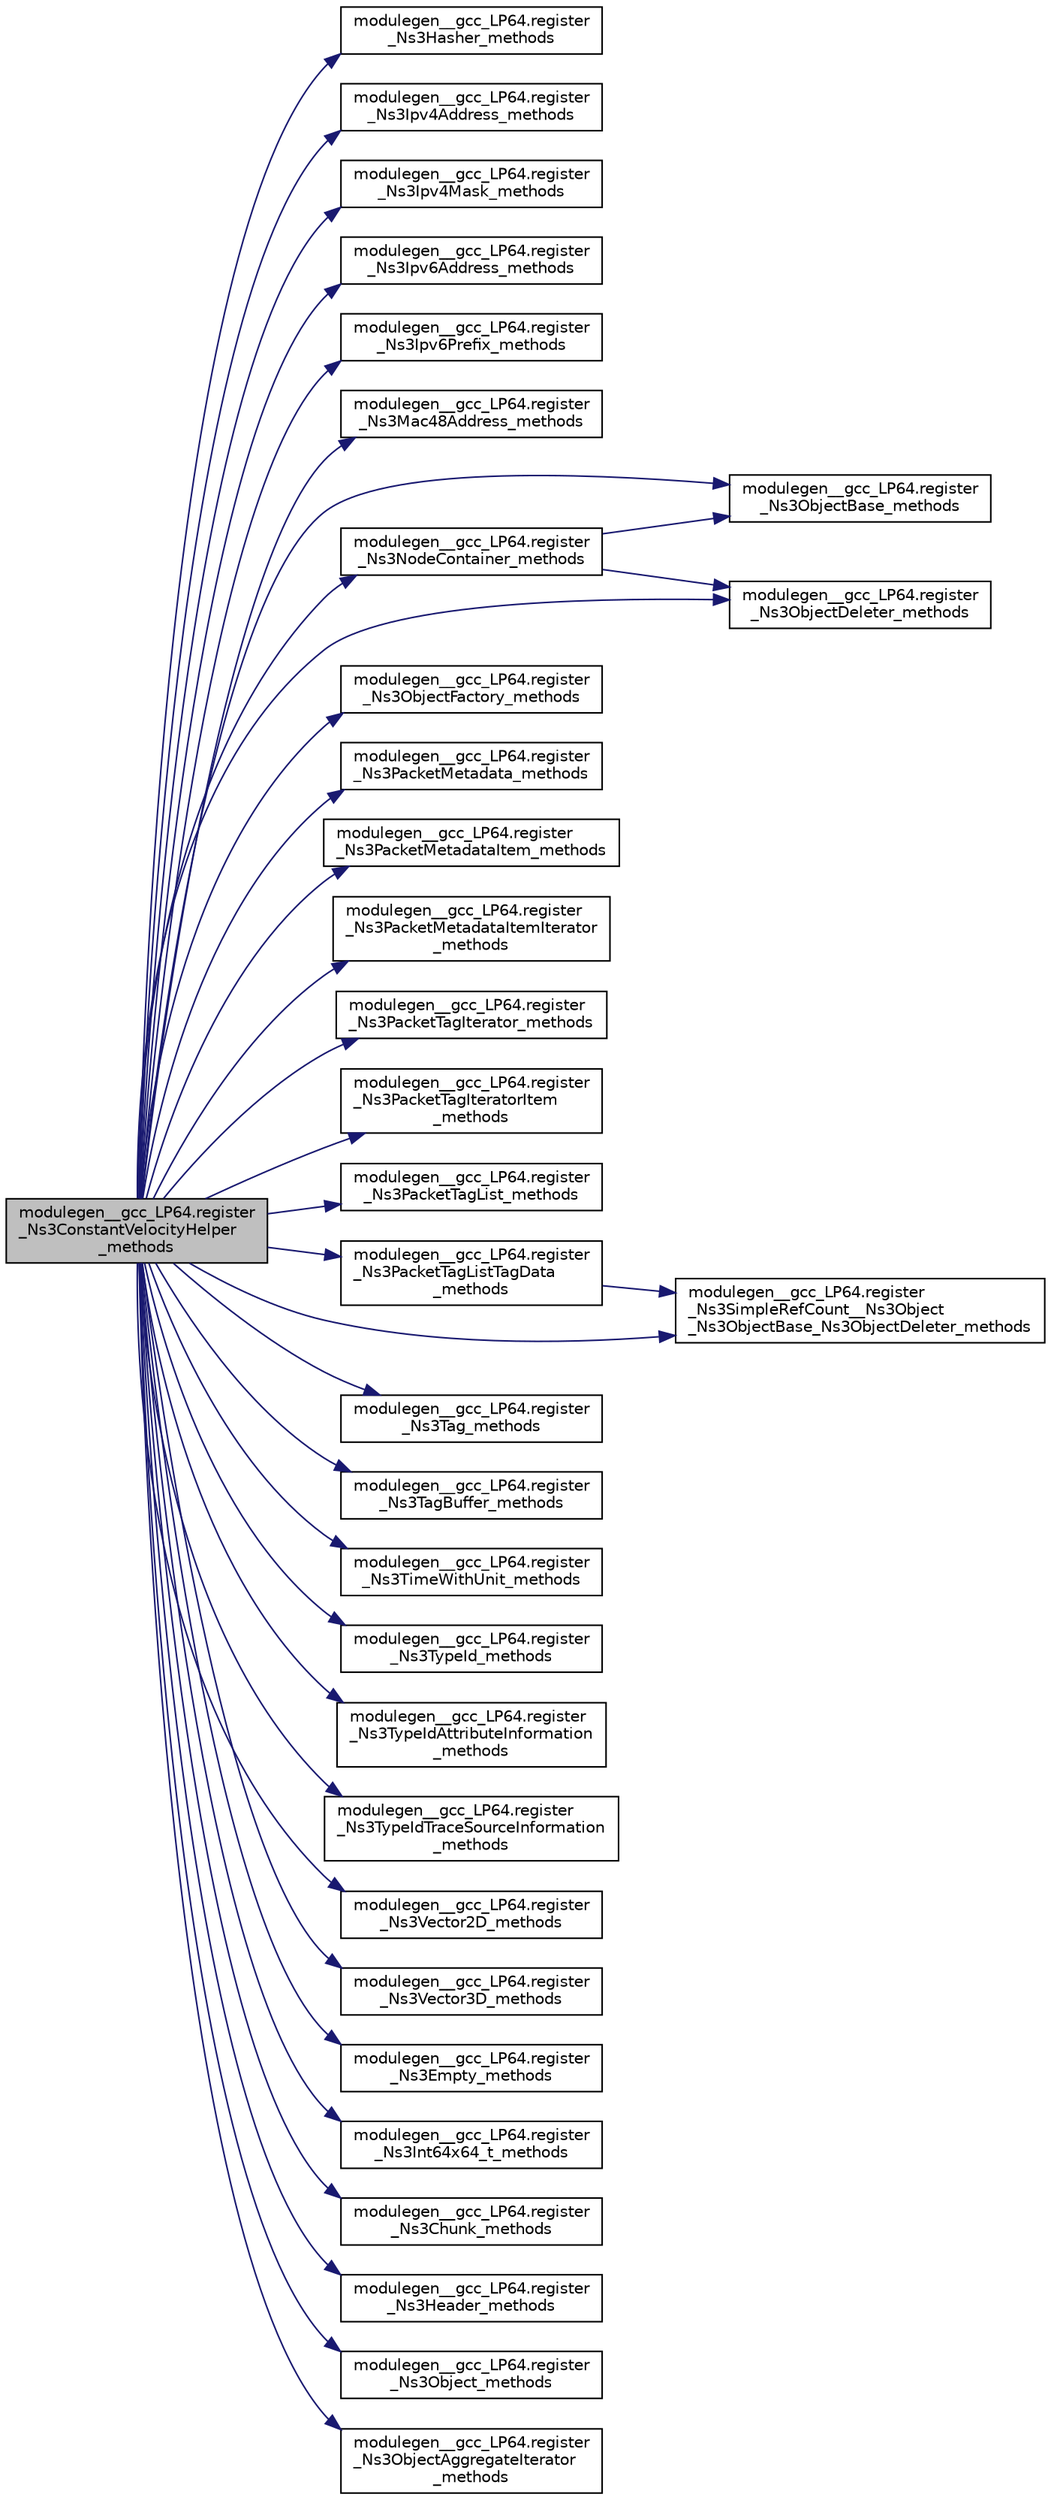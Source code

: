 digraph "modulegen__gcc_LP64.register_Ns3ConstantVelocityHelper_methods"
{
  edge [fontname="Helvetica",fontsize="10",labelfontname="Helvetica",labelfontsize="10"];
  node [fontname="Helvetica",fontsize="10",shape=record];
  rankdir="LR";
  Node1 [label="modulegen__gcc_LP64.register\l_Ns3ConstantVelocityHelper\l_methods",height=0.2,width=0.4,color="black", fillcolor="grey75", style="filled", fontcolor="black"];
  Node1 -> Node2 [color="midnightblue",fontsize="10",style="solid"];
  Node2 [label="modulegen__gcc_LP64.register\l_Ns3Hasher_methods",height=0.2,width=0.4,color="black", fillcolor="white", style="filled",URL="$db/dbb/namespacemodulegen____gcc__LP64.html#a6615c86326777b99b9d48f2543fa24fb"];
  Node1 -> Node3 [color="midnightblue",fontsize="10",style="solid"];
  Node3 [label="modulegen__gcc_LP64.register\l_Ns3Ipv4Address_methods",height=0.2,width=0.4,color="black", fillcolor="white", style="filled",URL="$db/dbb/namespacemodulegen____gcc__LP64.html#a52c7eb3519820103a7ff4aaf269a6c89"];
  Node1 -> Node4 [color="midnightblue",fontsize="10",style="solid"];
  Node4 [label="modulegen__gcc_LP64.register\l_Ns3Ipv4Mask_methods",height=0.2,width=0.4,color="black", fillcolor="white", style="filled",URL="$db/dbb/namespacemodulegen____gcc__LP64.html#abfab99a01a92901ea710a50ce313c67c"];
  Node1 -> Node5 [color="midnightblue",fontsize="10",style="solid"];
  Node5 [label="modulegen__gcc_LP64.register\l_Ns3Ipv6Address_methods",height=0.2,width=0.4,color="black", fillcolor="white", style="filled",URL="$db/dbb/namespacemodulegen____gcc__LP64.html#adadace4a2a2a7b40dbbc479c719515d9"];
  Node1 -> Node6 [color="midnightblue",fontsize="10",style="solid"];
  Node6 [label="modulegen__gcc_LP64.register\l_Ns3Ipv6Prefix_methods",height=0.2,width=0.4,color="black", fillcolor="white", style="filled",URL="$db/dbb/namespacemodulegen____gcc__LP64.html#aabc084fc7c70fffda3389dc15cd95031"];
  Node1 -> Node7 [color="midnightblue",fontsize="10",style="solid"];
  Node7 [label="modulegen__gcc_LP64.register\l_Ns3Mac48Address_methods",height=0.2,width=0.4,color="black", fillcolor="white", style="filled",URL="$db/dbb/namespacemodulegen____gcc__LP64.html#aa406a8e967bb0e5456a51fcef1ec276b"];
  Node1 -> Node8 [color="midnightblue",fontsize="10",style="solid"];
  Node8 [label="modulegen__gcc_LP64.register\l_Ns3NodeContainer_methods",height=0.2,width=0.4,color="black", fillcolor="white", style="filled",URL="$db/dbb/namespacemodulegen____gcc__LP64.html#afc1115291cc5820268d802870956928d"];
  Node8 -> Node9 [color="midnightblue",fontsize="10",style="solid"];
  Node9 [label="modulegen__gcc_LP64.register\l_Ns3ObjectBase_methods",height=0.2,width=0.4,color="black", fillcolor="white", style="filled",URL="$db/dbb/namespacemodulegen____gcc__LP64.html#a811b76d9911bfa2ed025b14b9a8aeb50"];
  Node8 -> Node10 [color="midnightblue",fontsize="10",style="solid"];
  Node10 [label="modulegen__gcc_LP64.register\l_Ns3ObjectDeleter_methods",height=0.2,width=0.4,color="black", fillcolor="white", style="filled",URL="$db/dbb/namespacemodulegen____gcc__LP64.html#ae02c1fc1dc3e8ca9071dee347b82eae5"];
  Node1 -> Node9 [color="midnightblue",fontsize="10",style="solid"];
  Node1 -> Node10 [color="midnightblue",fontsize="10",style="solid"];
  Node1 -> Node11 [color="midnightblue",fontsize="10",style="solid"];
  Node11 [label="modulegen__gcc_LP64.register\l_Ns3ObjectFactory_methods",height=0.2,width=0.4,color="black", fillcolor="white", style="filled",URL="$db/dbb/namespacemodulegen____gcc__LP64.html#a786202f6865813272a2645524e567a31"];
  Node1 -> Node12 [color="midnightblue",fontsize="10",style="solid"];
  Node12 [label="modulegen__gcc_LP64.register\l_Ns3PacketMetadata_methods",height=0.2,width=0.4,color="black", fillcolor="white", style="filled",URL="$db/dbb/namespacemodulegen____gcc__LP64.html#a1389373aaae60b11eca14fb1daaa350f"];
  Node1 -> Node13 [color="midnightblue",fontsize="10",style="solid"];
  Node13 [label="modulegen__gcc_LP64.register\l_Ns3PacketMetadataItem_methods",height=0.2,width=0.4,color="black", fillcolor="white", style="filled",URL="$db/dbb/namespacemodulegen____gcc__LP64.html#a2ac7c9819f0a71366e0cb996f16c2232"];
  Node1 -> Node14 [color="midnightblue",fontsize="10",style="solid"];
  Node14 [label="modulegen__gcc_LP64.register\l_Ns3PacketMetadataItemIterator\l_methods",height=0.2,width=0.4,color="black", fillcolor="white", style="filled",URL="$db/dbb/namespacemodulegen____gcc__LP64.html#ad75a5ba1c89bf75f399491ebc4bc2299"];
  Node1 -> Node15 [color="midnightblue",fontsize="10",style="solid"];
  Node15 [label="modulegen__gcc_LP64.register\l_Ns3PacketTagIterator_methods",height=0.2,width=0.4,color="black", fillcolor="white", style="filled",URL="$db/dbb/namespacemodulegen____gcc__LP64.html#a1d07a5663a331363a6765890f7c3f7ad"];
  Node1 -> Node16 [color="midnightblue",fontsize="10",style="solid"];
  Node16 [label="modulegen__gcc_LP64.register\l_Ns3PacketTagIteratorItem\l_methods",height=0.2,width=0.4,color="black", fillcolor="white", style="filled",URL="$db/dbb/namespacemodulegen____gcc__LP64.html#af0346c019adfcbf415a97ec6cff465e1"];
  Node1 -> Node17 [color="midnightblue",fontsize="10",style="solid"];
  Node17 [label="modulegen__gcc_LP64.register\l_Ns3PacketTagList_methods",height=0.2,width=0.4,color="black", fillcolor="white", style="filled",URL="$db/dbb/namespacemodulegen____gcc__LP64.html#a96f93e9ac4cca72d9c82bad3ed221800"];
  Node1 -> Node18 [color="midnightblue",fontsize="10",style="solid"];
  Node18 [label="modulegen__gcc_LP64.register\l_Ns3PacketTagListTagData\l_methods",height=0.2,width=0.4,color="black", fillcolor="white", style="filled",URL="$db/dbb/namespacemodulegen____gcc__LP64.html#a5297a25e4d02fb34208dfd16709b500f"];
  Node18 -> Node19 [color="midnightblue",fontsize="10",style="solid"];
  Node19 [label="modulegen__gcc_LP64.register\l_Ns3SimpleRefCount__Ns3Object\l_Ns3ObjectBase_Ns3ObjectDeleter_methods",height=0.2,width=0.4,color="black", fillcolor="white", style="filled",URL="$db/dbb/namespacemodulegen____gcc__LP64.html#a3df0bc75eda374a47e4888b021d60870"];
  Node1 -> Node19 [color="midnightblue",fontsize="10",style="solid"];
  Node1 -> Node20 [color="midnightblue",fontsize="10",style="solid"];
  Node20 [label="modulegen__gcc_LP64.register\l_Ns3Tag_methods",height=0.2,width=0.4,color="black", fillcolor="white", style="filled",URL="$db/dbb/namespacemodulegen____gcc__LP64.html#a8667a8c9dd38f2a77c66b6851250f1cb"];
  Node1 -> Node21 [color="midnightblue",fontsize="10",style="solid"];
  Node21 [label="modulegen__gcc_LP64.register\l_Ns3TagBuffer_methods",height=0.2,width=0.4,color="black", fillcolor="white", style="filled",URL="$db/dbb/namespacemodulegen____gcc__LP64.html#a77191b364d09e6ccbe9b803bee493b0a"];
  Node1 -> Node22 [color="midnightblue",fontsize="10",style="solid"];
  Node22 [label="modulegen__gcc_LP64.register\l_Ns3TimeWithUnit_methods",height=0.2,width=0.4,color="black", fillcolor="white", style="filled",URL="$db/dbb/namespacemodulegen____gcc__LP64.html#a054aa04457970b1c07a67d49cafee187"];
  Node1 -> Node23 [color="midnightblue",fontsize="10",style="solid"];
  Node23 [label="modulegen__gcc_LP64.register\l_Ns3TypeId_methods",height=0.2,width=0.4,color="black", fillcolor="white", style="filled",URL="$db/dbb/namespacemodulegen____gcc__LP64.html#adea84ddbc489895d2347d15ea1328bc0"];
  Node1 -> Node24 [color="midnightblue",fontsize="10",style="solid"];
  Node24 [label="modulegen__gcc_LP64.register\l_Ns3TypeIdAttributeInformation\l_methods",height=0.2,width=0.4,color="black", fillcolor="white", style="filled",URL="$db/dbb/namespacemodulegen____gcc__LP64.html#aae2764584a69687644f37b42586364df"];
  Node1 -> Node25 [color="midnightblue",fontsize="10",style="solid"];
  Node25 [label="modulegen__gcc_LP64.register\l_Ns3TypeIdTraceSourceInformation\l_methods",height=0.2,width=0.4,color="black", fillcolor="white", style="filled",URL="$db/dbb/namespacemodulegen____gcc__LP64.html#af7ee3e03193815233627c2c4b4b2ebf6"];
  Node1 -> Node26 [color="midnightblue",fontsize="10",style="solid"];
  Node26 [label="modulegen__gcc_LP64.register\l_Ns3Vector2D_methods",height=0.2,width=0.4,color="black", fillcolor="white", style="filled",URL="$db/dbb/namespacemodulegen____gcc__LP64.html#a43e4efa2c861a28011cbcdb73fa85adf"];
  Node1 -> Node27 [color="midnightblue",fontsize="10",style="solid"];
  Node27 [label="modulegen__gcc_LP64.register\l_Ns3Vector3D_methods",height=0.2,width=0.4,color="black", fillcolor="white", style="filled",URL="$db/dbb/namespacemodulegen____gcc__LP64.html#a6ae897888f815fcc1cc0b58a353e5283"];
  Node1 -> Node28 [color="midnightblue",fontsize="10",style="solid"];
  Node28 [label="modulegen__gcc_LP64.register\l_Ns3Empty_methods",height=0.2,width=0.4,color="black", fillcolor="white", style="filled",URL="$db/dbb/namespacemodulegen____gcc__LP64.html#af245edb84966d4b4c48221a31647be89"];
  Node1 -> Node29 [color="midnightblue",fontsize="10",style="solid"];
  Node29 [label="modulegen__gcc_LP64.register\l_Ns3Int64x64_t_methods",height=0.2,width=0.4,color="black", fillcolor="white", style="filled",URL="$db/dbb/namespacemodulegen____gcc__LP64.html#a1239c8a15c3a5d5ac5184bd53add8029"];
  Node1 -> Node30 [color="midnightblue",fontsize="10",style="solid"];
  Node30 [label="modulegen__gcc_LP64.register\l_Ns3Chunk_methods",height=0.2,width=0.4,color="black", fillcolor="white", style="filled",URL="$db/dbb/namespacemodulegen____gcc__LP64.html#ad963bb0d3bc0910b7d8b5a1818803799"];
  Node1 -> Node31 [color="midnightblue",fontsize="10",style="solid"];
  Node31 [label="modulegen__gcc_LP64.register\l_Ns3Header_methods",height=0.2,width=0.4,color="black", fillcolor="white", style="filled",URL="$db/dbb/namespacemodulegen____gcc__LP64.html#a3c6ef29ba074be124c68037155fe7cbe"];
  Node1 -> Node32 [color="midnightblue",fontsize="10",style="solid"];
  Node32 [label="modulegen__gcc_LP64.register\l_Ns3Object_methods",height=0.2,width=0.4,color="black", fillcolor="white", style="filled",URL="$db/dbb/namespacemodulegen____gcc__LP64.html#a37449428b6bb64d5e534ebe801291a86"];
  Node1 -> Node33 [color="midnightblue",fontsize="10",style="solid"];
  Node33 [label="modulegen__gcc_LP64.register\l_Ns3ObjectAggregateIterator\l_methods",height=0.2,width=0.4,color="black", fillcolor="white", style="filled",URL="$db/dbb/namespacemodulegen____gcc__LP64.html#ab66e5c7d4bfc0a0524b69d37ef0bbb53"];
}
